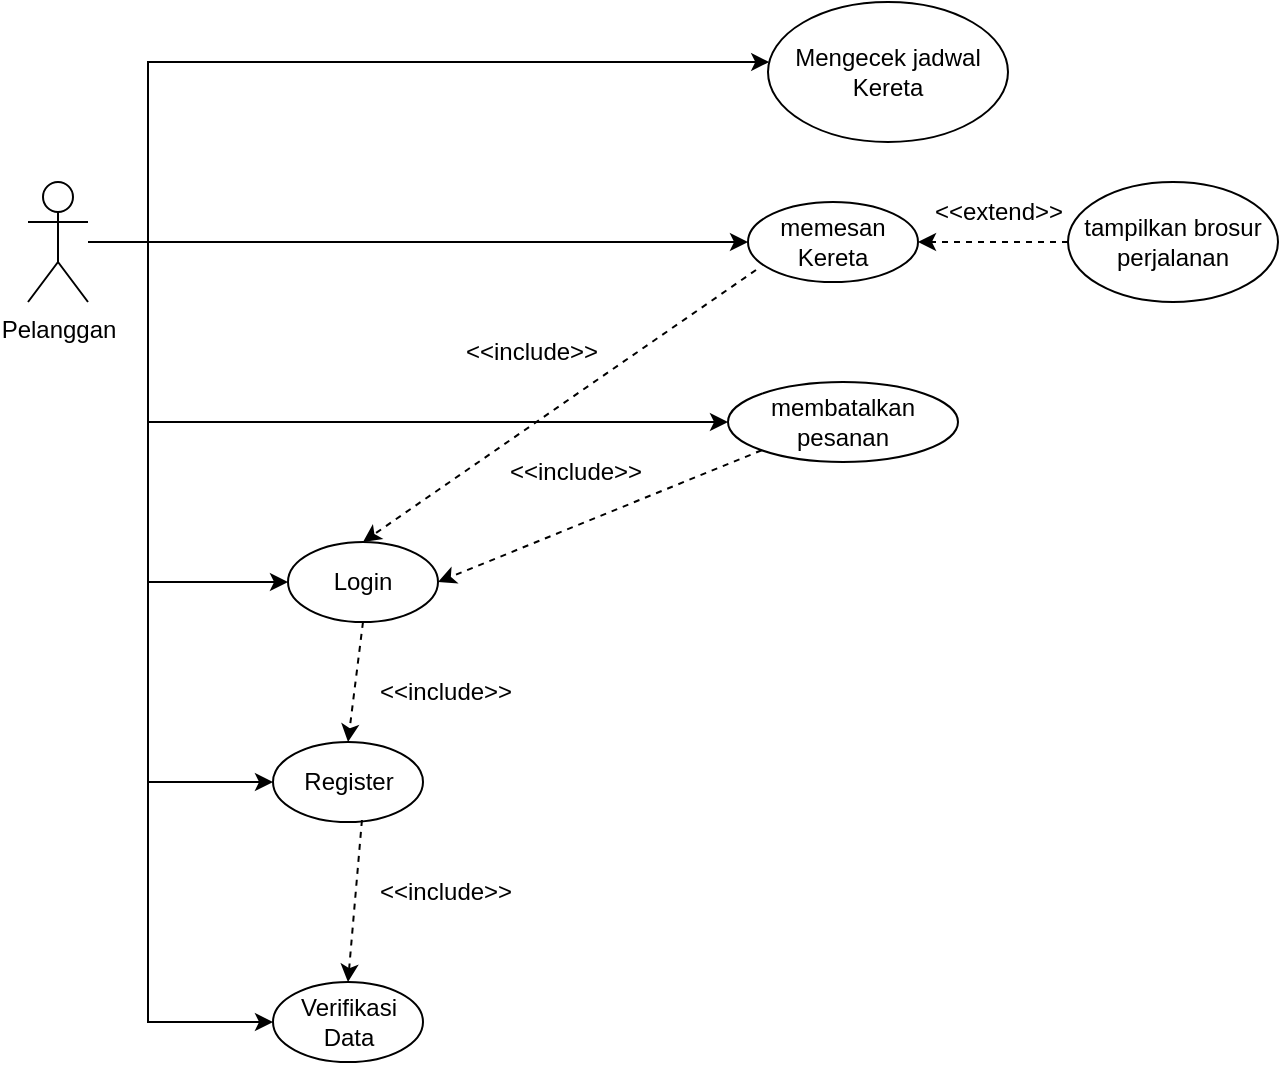 <mxfile version="20.8.16" type="device"><diagram name="Page-1" id="2lRKSkKBEEt-QTh4MV87"><mxGraphModel dx="880" dy="524" grid="1" gridSize="10" guides="1" tooltips="1" connect="1" arrows="1" fold="1" page="1" pageScale="1" pageWidth="850" pageHeight="1100" math="0" shadow="0"><root><mxCell id="0"/><mxCell id="1" parent="0"/><mxCell id="H2kAUSLCkZhXaszbxPIh-3" value="" style="edgeStyle=orthogonalEdgeStyle;rounded=0;orthogonalLoop=1;jettySize=auto;html=1;" parent="1" source="H2kAUSLCkZhXaszbxPIh-1" target="H2kAUSLCkZhXaszbxPIh-2" edge="1"><mxGeometry relative="1" as="geometry"/></mxCell><mxCell id="H2kAUSLCkZhXaszbxPIh-10" style="edgeStyle=orthogonalEdgeStyle;rounded=0;orthogonalLoop=1;jettySize=auto;html=1;entryX=0;entryY=0.5;entryDx=0;entryDy=0;" parent="1" source="H2kAUSLCkZhXaszbxPIh-1" target="H2kAUSLCkZhXaszbxPIh-5" edge="1"><mxGeometry relative="1" as="geometry"><Array as="points"><mxPoint x="250" y="240"/><mxPoint x="250" y="330"/></Array></mxGeometry></mxCell><mxCell id="H2kAUSLCkZhXaszbxPIh-16" style="edgeStyle=orthogonalEdgeStyle;rounded=0;orthogonalLoop=1;jettySize=auto;html=1;entryX=0;entryY=0.5;entryDx=0;entryDy=0;" parent="1" source="H2kAUSLCkZhXaszbxPIh-1" target="H2kAUSLCkZhXaszbxPIh-14" edge="1"><mxGeometry relative="1" as="geometry"><Array as="points"><mxPoint x="250" y="240"/><mxPoint x="250" y="510"/></Array></mxGeometry></mxCell><mxCell id="H2kAUSLCkZhXaszbxPIh-1" value="Pelanggan" style="shape=umlActor;verticalLabelPosition=bottom;verticalAlign=top;html=1;outlineConnect=0;" parent="1" vertex="1"><mxGeometry x="190" y="210" width="30" height="60" as="geometry"/></mxCell><mxCell id="H2kAUSLCkZhXaszbxPIh-2" value="memesan Kereta" style="ellipse;whiteSpace=wrap;html=1;" parent="1" vertex="1"><mxGeometry x="550" y="220" width="85" height="40" as="geometry"/></mxCell><mxCell id="H2kAUSLCkZhXaszbxPIh-5" value="membatalkan pesanan" style="ellipse;whiteSpace=wrap;html=1;" parent="1" vertex="1"><mxGeometry x="540" y="310" width="115" height="40" as="geometry"/></mxCell><mxCell id="H2kAUSLCkZhXaszbxPIh-7" value="tampilkan brosur perjalanan" style="ellipse;whiteSpace=wrap;html=1;" parent="1" vertex="1"><mxGeometry x="710" y="210" width="105" height="60" as="geometry"/></mxCell><mxCell id="H2kAUSLCkZhXaszbxPIh-8" value="" style="endArrow=classic;html=1;rounded=0;dashed=1;exitX=0;exitY=0.5;exitDx=0;exitDy=0;entryX=1;entryY=0.5;entryDx=0;entryDy=0;" parent="1" source="H2kAUSLCkZhXaszbxPIh-7" target="H2kAUSLCkZhXaszbxPIh-2" edge="1"><mxGeometry width="50" height="50" relative="1" as="geometry"><mxPoint x="640" y="190" as="sourcePoint"/><mxPoint x="630" y="190" as="targetPoint"/></mxGeometry></mxCell><mxCell id="H2kAUSLCkZhXaszbxPIh-9" value="&amp;lt;&amp;lt;extend&amp;gt;&amp;gt;" style="text;html=1;align=center;verticalAlign=middle;resizable=0;points=[];autosize=1;strokeColor=none;fillColor=none;" parent="1" vertex="1"><mxGeometry x="630" y="210" width="90" height="30" as="geometry"/></mxCell><mxCell id="H2kAUSLCkZhXaszbxPIh-14" value="Register" style="ellipse;whiteSpace=wrap;html=1;" parent="1" vertex="1"><mxGeometry x="312.5" y="490" width="75" height="40" as="geometry"/></mxCell><mxCell id="H2kAUSLCkZhXaszbxPIh-30" value="" style="edgeStyle=orthogonalEdgeStyle;rounded=0;orthogonalLoop=1;jettySize=auto;html=1;entryX=0;entryY=0.5;entryDx=0;entryDy=0;" parent="1" target="H2kAUSLCkZhXaszbxPIh-31" edge="1"><mxGeometry relative="1" as="geometry"><mxPoint x="220" y="240" as="sourcePoint"/><Array as="points"><mxPoint x="250" y="240"/><mxPoint x="250" y="630"/></Array></mxGeometry></mxCell><mxCell id="H2kAUSLCkZhXaszbxPIh-31" value="Verifikasi Data" style="ellipse;whiteSpace=wrap;html=1;" parent="1" vertex="1"><mxGeometry x="312.5" y="610" width="75" height="40" as="geometry"/></mxCell><mxCell id="H2kAUSLCkZhXaszbxPIh-33" style="edgeStyle=orthogonalEdgeStyle;rounded=0;orthogonalLoop=1;jettySize=auto;html=1;entryX=0;entryY=0.5;entryDx=0;entryDy=0;" parent="1" target="H2kAUSLCkZhXaszbxPIh-34" edge="1"><mxGeometry relative="1" as="geometry"><mxPoint x="220" y="240" as="sourcePoint"/><Array as="points"><mxPoint x="250" y="240"/><mxPoint x="250" y="410"/></Array></mxGeometry></mxCell><mxCell id="H2kAUSLCkZhXaszbxPIh-34" value="Login" style="ellipse;whiteSpace=wrap;html=1;" parent="1" vertex="1"><mxGeometry x="320" y="390" width="75" height="40" as="geometry"/></mxCell><mxCell id="w3pB3VKiEnPk-sLBUYEA-2" value="" style="endArrow=classic;html=1;rounded=0;dashed=1;entryX=0.5;entryY=0;entryDx=0;entryDy=0;exitX=0.047;exitY=0.85;exitDx=0;exitDy=0;exitPerimeter=0;" parent="1" source="H2kAUSLCkZhXaszbxPIh-2" target="H2kAUSLCkZhXaszbxPIh-34" edge="1"><mxGeometry width="50" height="50" relative="1" as="geometry"><mxPoint x="425" y="380" as="sourcePoint"/><mxPoint x="475" y="330" as="targetPoint"/></mxGeometry></mxCell><mxCell id="w3pB3VKiEnPk-sLBUYEA-3" value="" style="endArrow=classic;html=1;rounded=0;dashed=1;entryX=1;entryY=0.5;entryDx=0;entryDy=0;exitX=0;exitY=1;exitDx=0;exitDy=0;" parent="1" source="H2kAUSLCkZhXaszbxPIh-5" target="H2kAUSLCkZhXaszbxPIh-34" edge="1"><mxGeometry width="50" height="50" relative="1" as="geometry"><mxPoint x="563.995" y="264" as="sourcePoint"/><mxPoint x="367.5" y="400" as="targetPoint"/></mxGeometry></mxCell><mxCell id="w3pB3VKiEnPk-sLBUYEA-4" value="&amp;lt;&amp;lt;include&amp;gt;&amp;gt;" style="text;strokeColor=none;fillColor=none;align=left;verticalAlign=middle;spacingLeft=4;spacingRight=4;overflow=hidden;points=[[0,0.5],[1,0.5]];portConstraint=eastwest;rotatable=0;whiteSpace=wrap;html=1;direction=east;flipH=0;flipV=0;" parent="1" vertex="1"><mxGeometry x="402.5" y="280" width="80" height="30" as="geometry"/></mxCell><mxCell id="w3pB3VKiEnPk-sLBUYEA-5" value="&amp;lt;&amp;lt;include&amp;gt;&amp;gt;" style="text;strokeColor=none;fillColor=none;align=left;verticalAlign=middle;spacingLeft=4;spacingRight=4;overflow=hidden;points=[[0,0.5],[1,0.5]];portConstraint=eastwest;rotatable=0;whiteSpace=wrap;html=1;direction=east;flipH=0;flipV=0;" parent="1" vertex="1"><mxGeometry x="425" y="340" width="80" height="30" as="geometry"/></mxCell><mxCell id="w3pB3VKiEnPk-sLBUYEA-6" value="" style="endArrow=classic;html=1;rounded=0;dashed=1;entryX=0.5;entryY=0;entryDx=0;entryDy=0;exitX=0.5;exitY=1;exitDx=0;exitDy=0;" parent="1" source="H2kAUSLCkZhXaszbxPIh-34" target="H2kAUSLCkZhXaszbxPIh-14" edge="1"><mxGeometry width="50" height="50" relative="1" as="geometry"><mxPoint x="567.019" y="354.204" as="sourcePoint"/><mxPoint x="405" y="420" as="targetPoint"/></mxGeometry></mxCell><mxCell id="w3pB3VKiEnPk-sLBUYEA-7" value="" style="endArrow=classic;html=1;rounded=0;dashed=1;entryX=0.5;entryY=0;entryDx=0;entryDy=0;exitX=0.593;exitY=0.975;exitDx=0;exitDy=0;exitPerimeter=0;" parent="1" source="H2kAUSLCkZhXaszbxPIh-14" target="H2kAUSLCkZhXaszbxPIh-31" edge="1"><mxGeometry width="50" height="50" relative="1" as="geometry"><mxPoint x="577.019" y="364.204" as="sourcePoint"/><mxPoint x="415" y="430" as="targetPoint"/></mxGeometry></mxCell><mxCell id="w3pB3VKiEnPk-sLBUYEA-8" value="&amp;lt;&amp;lt;include&amp;gt;&amp;gt;" style="text;strokeColor=none;fillColor=none;align=left;verticalAlign=middle;spacingLeft=4;spacingRight=4;overflow=hidden;points=[[0,0.5],[1,0.5]];portConstraint=eastwest;rotatable=0;whiteSpace=wrap;html=1;direction=east;flipH=0;flipV=0;" parent="1" vertex="1"><mxGeometry x="360" y="550" width="80" height="30" as="geometry"/></mxCell><mxCell id="w3pB3VKiEnPk-sLBUYEA-9" value="&amp;lt;&amp;lt;include&amp;gt;&amp;gt;" style="text;strokeColor=none;fillColor=none;align=left;verticalAlign=middle;spacingLeft=4;spacingRight=4;overflow=hidden;points=[[0,0.5],[1,0.5]];portConstraint=eastwest;rotatable=0;whiteSpace=wrap;html=1;direction=east;flipH=0;flipV=0;" parent="1" vertex="1"><mxGeometry x="360" y="450" width="80" height="30" as="geometry"/></mxCell><mxCell id="w3pB3VKiEnPk-sLBUYEA-11" value="" style="edgeStyle=orthogonalEdgeStyle;rounded=0;orthogonalLoop=1;jettySize=auto;html=1;" parent="1" target="w3pB3VKiEnPk-sLBUYEA-12" edge="1"><mxGeometry relative="1" as="geometry"><mxPoint x="220" y="240" as="sourcePoint"/><Array as="points"><mxPoint x="250" y="240"/><mxPoint x="250" y="150"/></Array></mxGeometry></mxCell><mxCell id="w3pB3VKiEnPk-sLBUYEA-12" value="Mengecek jadwal Kereta" style="ellipse;whiteSpace=wrap;html=1;" parent="1" vertex="1"><mxGeometry x="560" y="120" width="120" height="70" as="geometry"/></mxCell></root></mxGraphModel></diagram></mxfile>